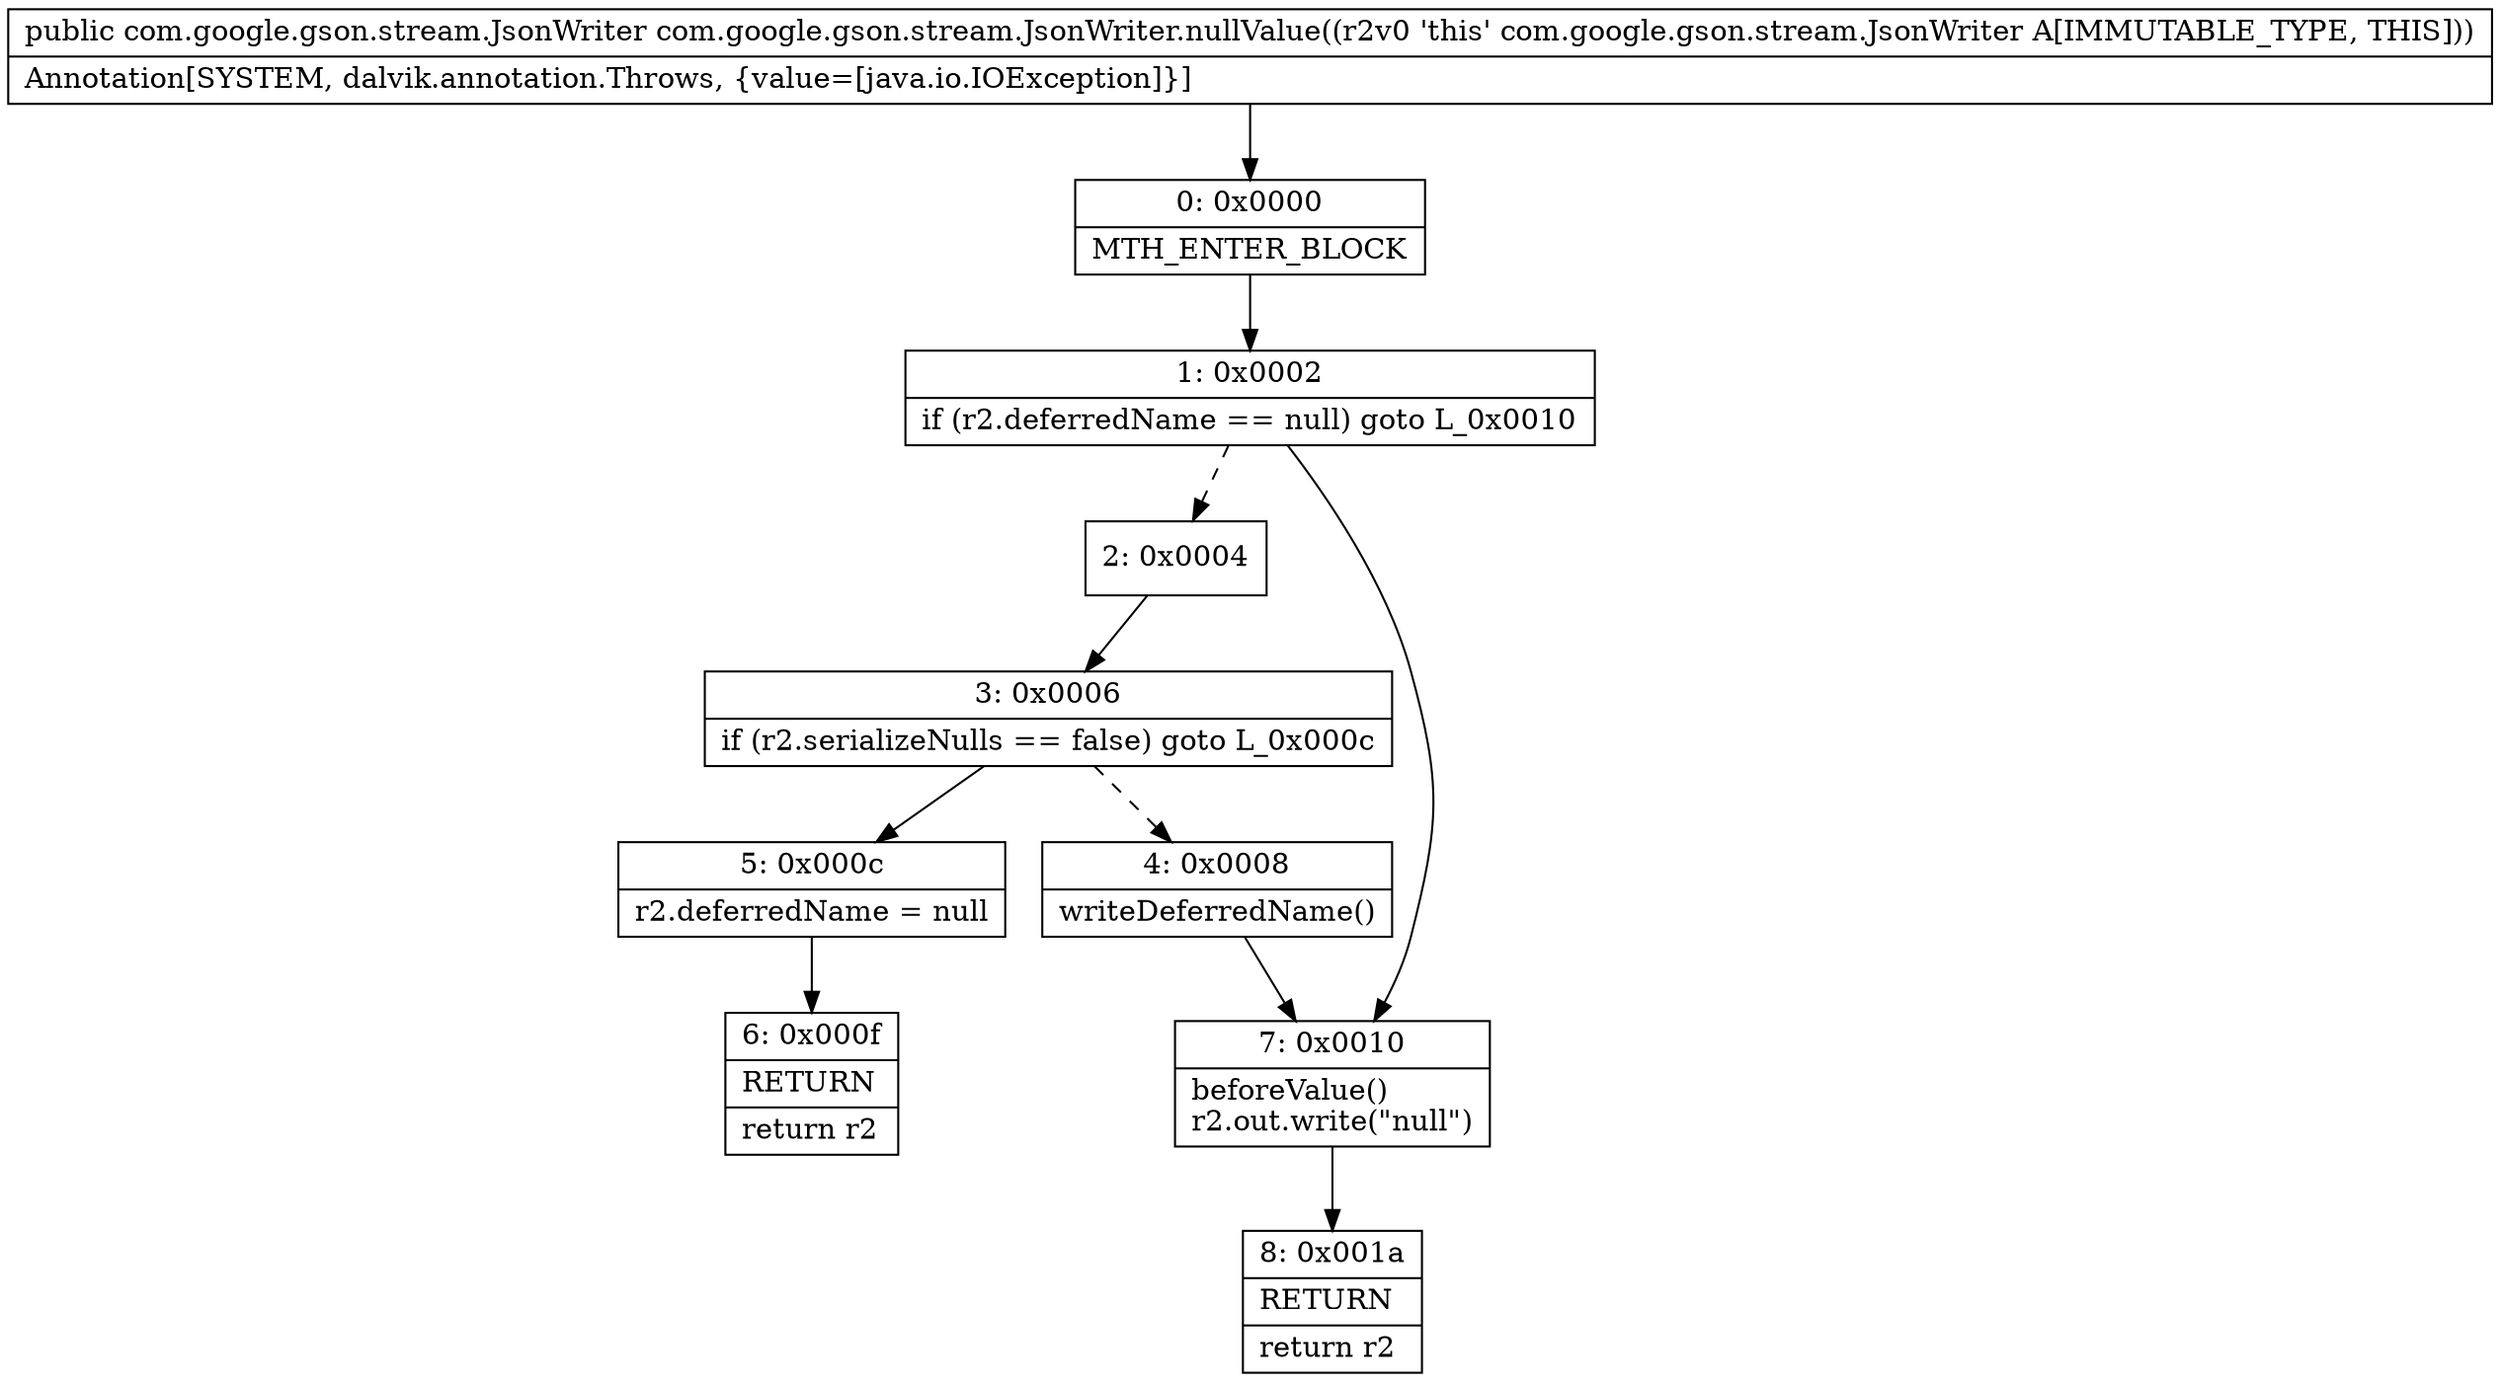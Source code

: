 digraph "CFG forcom.google.gson.stream.JsonWriter.nullValue()Lcom\/google\/gson\/stream\/JsonWriter;" {
Node_0 [shape=record,label="{0\:\ 0x0000|MTH_ENTER_BLOCK\l}"];
Node_1 [shape=record,label="{1\:\ 0x0002|if (r2.deferredName == null) goto L_0x0010\l}"];
Node_2 [shape=record,label="{2\:\ 0x0004}"];
Node_3 [shape=record,label="{3\:\ 0x0006|if (r2.serializeNulls == false) goto L_0x000c\l}"];
Node_4 [shape=record,label="{4\:\ 0x0008|writeDeferredName()\l}"];
Node_5 [shape=record,label="{5\:\ 0x000c|r2.deferredName = null\l}"];
Node_6 [shape=record,label="{6\:\ 0x000f|RETURN\l|return r2\l}"];
Node_7 [shape=record,label="{7\:\ 0x0010|beforeValue()\lr2.out.write(\"null\")\l}"];
Node_8 [shape=record,label="{8\:\ 0x001a|RETURN\l|return r2\l}"];
MethodNode[shape=record,label="{public com.google.gson.stream.JsonWriter com.google.gson.stream.JsonWriter.nullValue((r2v0 'this' com.google.gson.stream.JsonWriter A[IMMUTABLE_TYPE, THIS]))  | Annotation[SYSTEM, dalvik.annotation.Throws, \{value=[java.io.IOException]\}]\l}"];
MethodNode -> Node_0;
Node_0 -> Node_1;
Node_1 -> Node_2[style=dashed];
Node_1 -> Node_7;
Node_2 -> Node_3;
Node_3 -> Node_4[style=dashed];
Node_3 -> Node_5;
Node_4 -> Node_7;
Node_5 -> Node_6;
Node_7 -> Node_8;
}

